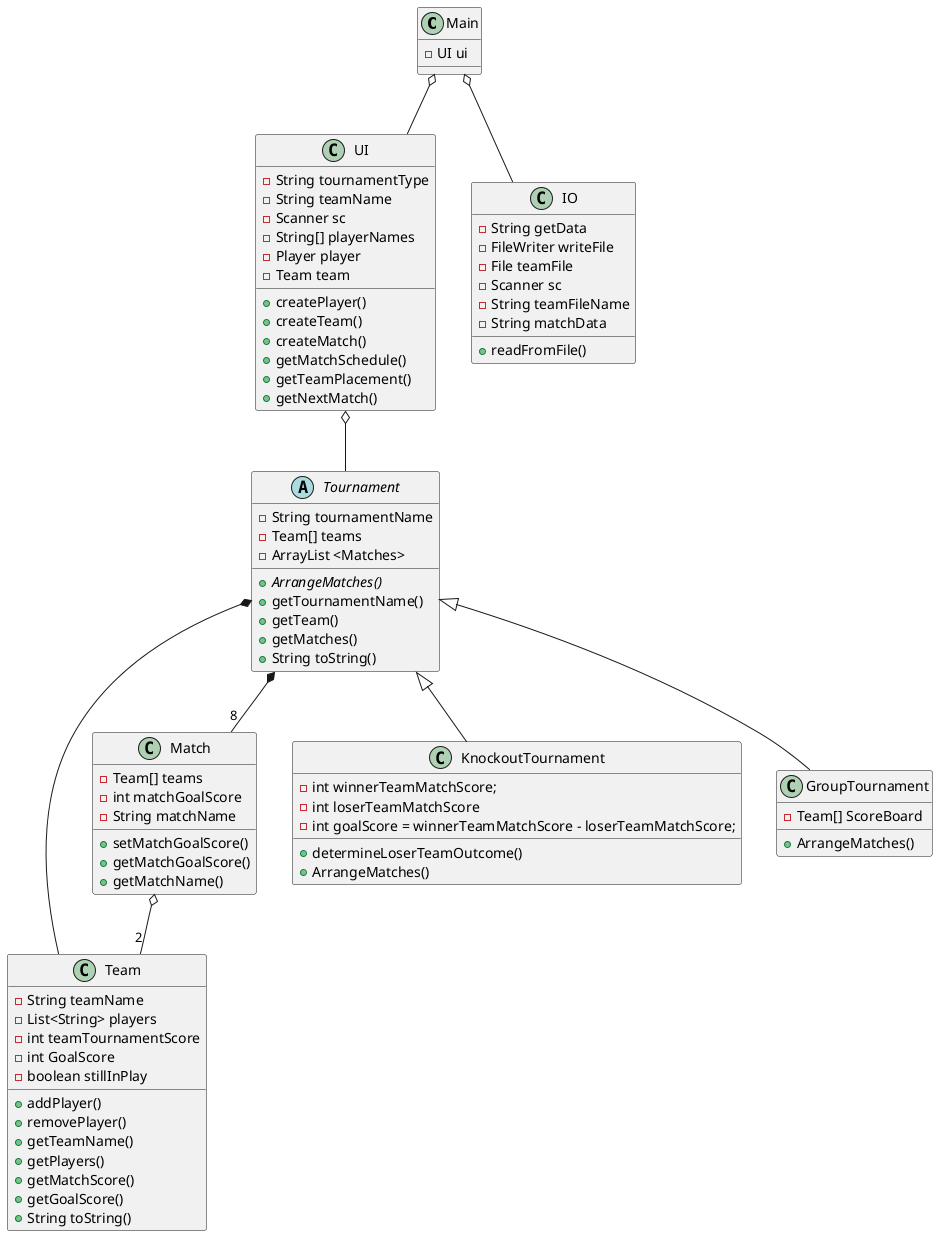 @startuml
'https://plantuml.com/class-diagram

class Main{
-UI ui
}


class Team {
-String teamName
-List<String> players
-int teamTournamentScore
-int GoalScore
-boolean stillInPlay
+addPlayer()
+removePlayer()
+getTeamName()
+getPlayers()
+getMatchScore()
+getGoalScore()
+String toString()
}

class Match{
-Team[] teams
-int matchGoalScore
-String matchName
+setMatchGoalScore()
+getMatchGoalScore()
+getMatchName()
}

abstract Tournament {
-String tournamentName
-Team[] teams
-ArrayList <Matches>
+{abstract}ArrangeMatches()
+getTournamentName()
+getTeam()
+getMatches()
+String toString()

}

class KnockoutTournament{
-int winnerTeamMatchScore;
-int loserTeamMatchScore
-int goalScore = winnerTeamMatchScore - loserTeamMatchScore;
+determineLoserTeamOutcome()
+ArrangeMatches()
}

class GroupTournament{
-Team[] ScoreBoard
+ArrangeMatches()
}

class UI {
-String tournamentType
-String teamName
-Scanner sc
-String[] playerNames
-Player player
-Team team
+createPlayer()
+createTeam()
+createMatch()
+getMatchSchedule()
+getTeamPlacement()
+getNextMatch()
}

class IO {
-String getData
-FileWriter writeFile
-File teamFile
-Scanner sc
-String teamFileName
-String matchData
+readFromFile()
}

UI o-- Tournament
Main o-- IO
Tournament *-- "8" Match
Tournament *-- Team
Match o-- "2" Team
Tournament <|-- KnockoutTournament
Tournament <|-- GroupTournament
Main o-- UI
@enduml